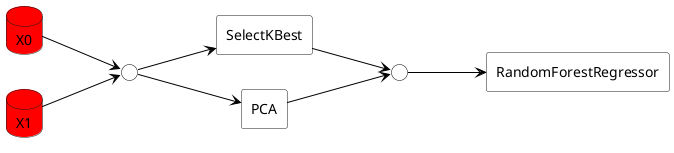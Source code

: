 @startuml

skinparam shadowing false

left to right direction

skinparam interface {
    borderColor black
}

skinparam component {
    arrowColor Black
}

database X0 #red
database X1 #red
interface " " as c0 #white
rectangle SelectKBest #white
rectangle PCA #white
interface " " as c1 #white
rectangle RandomForestRegressor #white
X0 --> c0
X1 --> c0 
c0 --> SelectKBest
c0 --> PCA
SelectKBest --> c1
PCA --> c1
c1 --> RandomForestRegressor

@enduml
